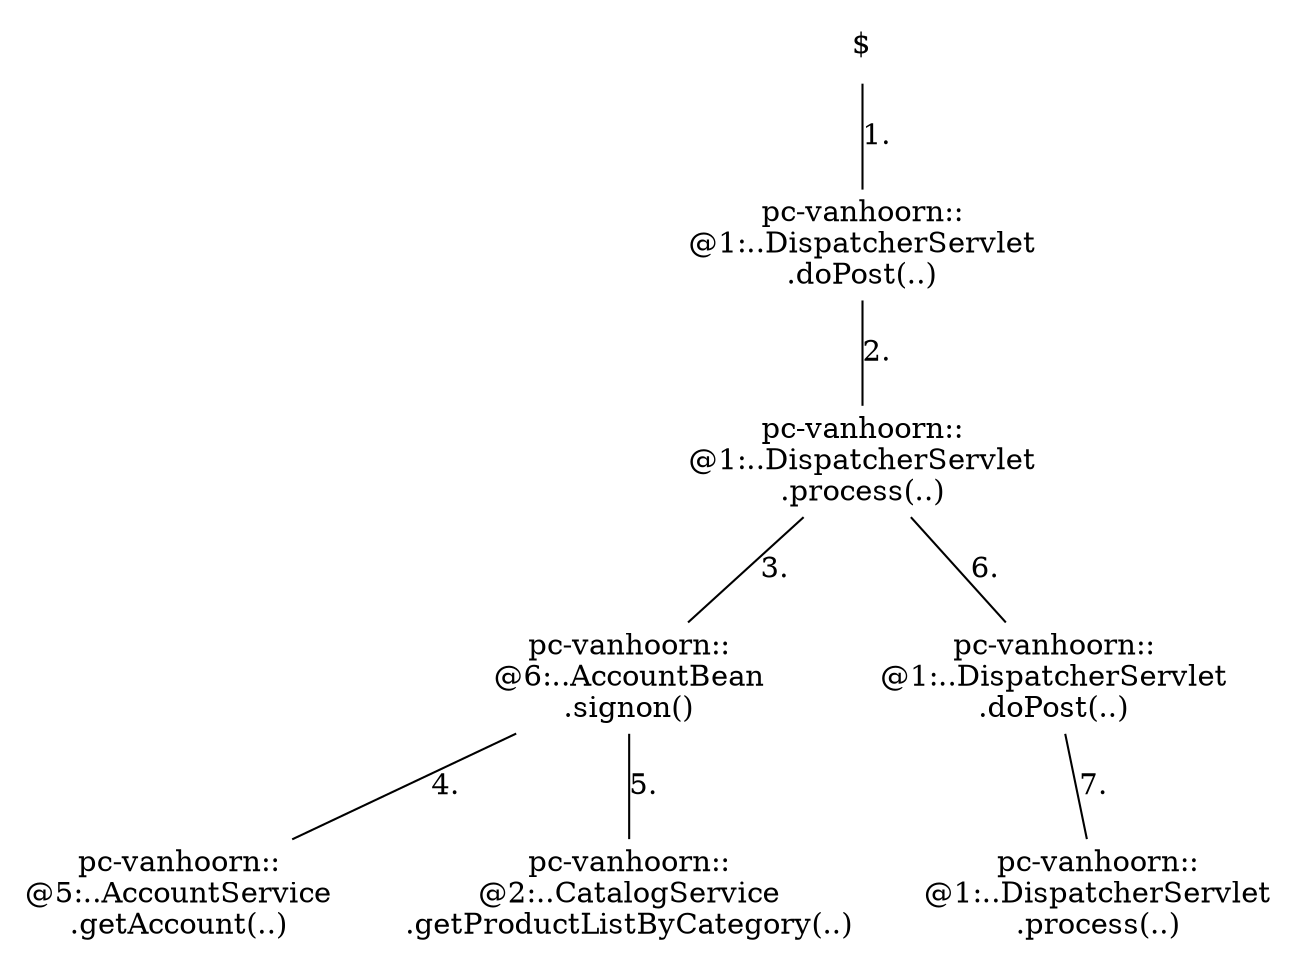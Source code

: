 digraph G {
0[label ="$",shape=none];
1[label ="pc-vanhoorn::\n@1:..DispatcherServlet\n.doPost(..)",shape=none];
2[label ="pc-vanhoorn::\n@1:..DispatcherServlet\n.process(..)",shape=none];
3[label ="pc-vanhoorn::\n@6:..AccountBean\n.signon()",shape=none];
4[label ="pc-vanhoorn::\n@5:..AccountService\n.getAccount(..)",shape=none];
5[label ="pc-vanhoorn::\n@2:..CatalogService\n.getProductListByCategory(..)",shape=none];
6[label ="pc-vanhoorn::\n@1:..DispatcherServlet\n.doPost(..)",shape=none];
7[label ="pc-vanhoorn::\n@1:..DispatcherServlet\n.process(..)",shape=none];

0->1[style=solid,arrowhead=none,label="1." ]

1->2[style=solid,arrowhead=none,label="2." ]

2->3[style=solid,arrowhead=none,label="3." ]

3->4[style=solid,arrowhead=none,label="4." ]

3->5[style=solid,arrowhead=none,label="5." ]

2->6[style=solid,arrowhead=none,label="6." ]

6->7[style=solid,arrowhead=none,label="7." ]

}
